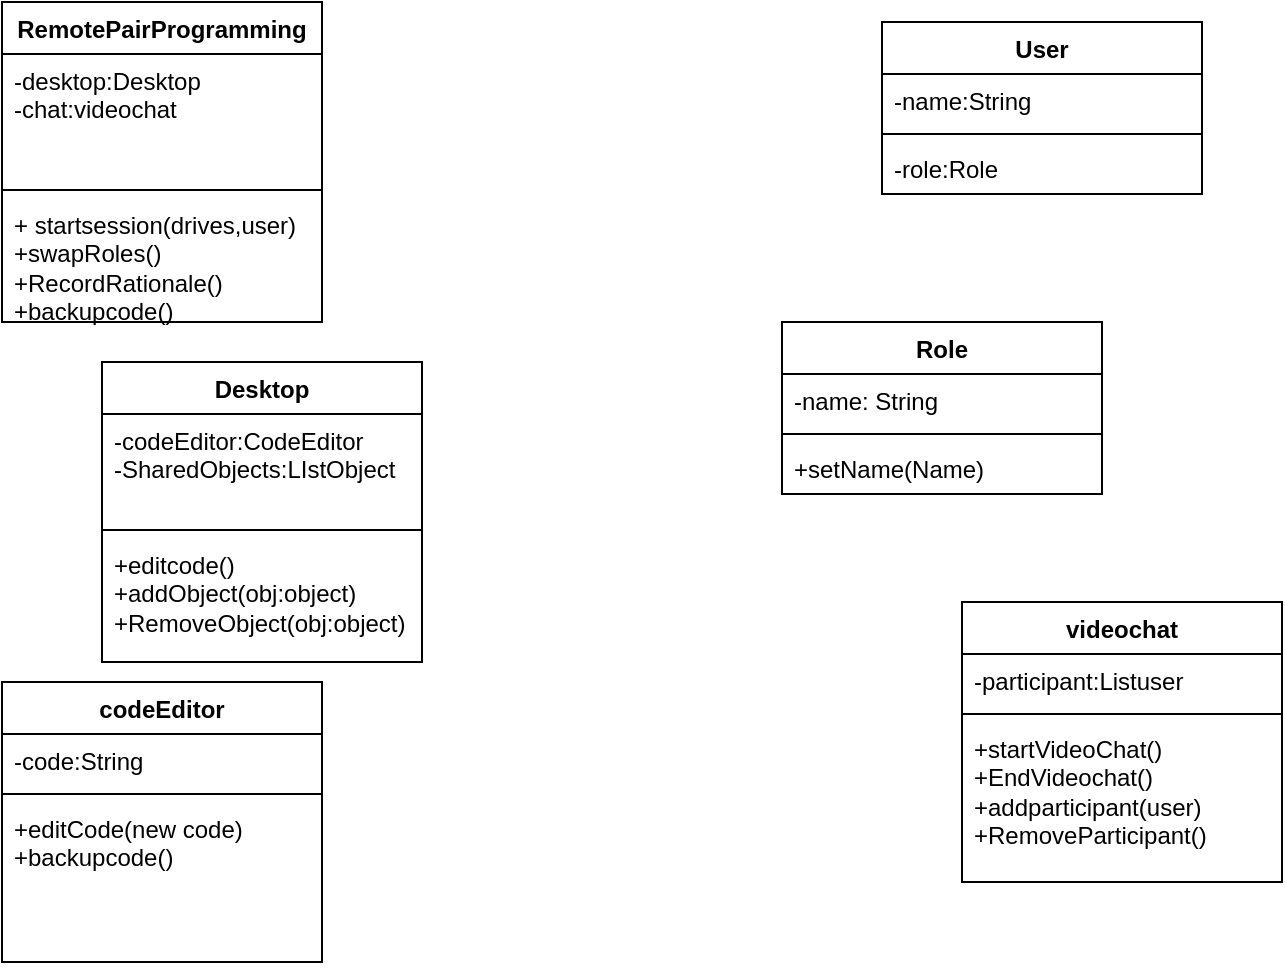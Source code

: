 <mxfile version="21.7.1" type="github">
  <diagram name="Page-1" id="8CFmcTsMimxULnh5dxZK">
    <mxGraphModel dx="1290" dy="570" grid="1" gridSize="10" guides="1" tooltips="1" connect="1" arrows="1" fold="1" page="1" pageScale="1" pageWidth="850" pageHeight="1100" math="0" shadow="0">
      <root>
        <mxCell id="0" />
        <mxCell id="1" parent="0" />
        <mxCell id="kRcFT0EDWJ1PIBkh-0TX-1" value="Desktop" style="swimlane;fontStyle=1;align=center;verticalAlign=top;childLayout=stackLayout;horizontal=1;startSize=26;horizontalStack=0;resizeParent=1;resizeParentMax=0;resizeLast=0;collapsible=1;marginBottom=0;whiteSpace=wrap;html=1;" vertex="1" parent="1">
          <mxGeometry x="120" y="250" width="160" height="150" as="geometry" />
        </mxCell>
        <mxCell id="kRcFT0EDWJ1PIBkh-0TX-2" value="-codeEditor:CodeEditor&lt;br&gt;-SharedObjects:LIstObject" style="text;strokeColor=none;fillColor=none;align=left;verticalAlign=top;spacingLeft=4;spacingRight=4;overflow=hidden;rotatable=0;points=[[0,0.5],[1,0.5]];portConstraint=eastwest;whiteSpace=wrap;html=1;" vertex="1" parent="kRcFT0EDWJ1PIBkh-0TX-1">
          <mxGeometry y="26" width="160" height="54" as="geometry" />
        </mxCell>
        <mxCell id="kRcFT0EDWJ1PIBkh-0TX-3" value="" style="line;strokeWidth=1;fillColor=none;align=left;verticalAlign=middle;spacingTop=-1;spacingLeft=3;spacingRight=3;rotatable=0;labelPosition=right;points=[];portConstraint=eastwest;strokeColor=inherit;" vertex="1" parent="kRcFT0EDWJ1PIBkh-0TX-1">
          <mxGeometry y="80" width="160" height="8" as="geometry" />
        </mxCell>
        <mxCell id="kRcFT0EDWJ1PIBkh-0TX-4" value="+editcode()&lt;br&gt;+addObject(obj:object)&lt;br&gt;+RemoveObject(obj:object)" style="text;strokeColor=none;fillColor=none;align=left;verticalAlign=top;spacingLeft=4;spacingRight=4;overflow=hidden;rotatable=0;points=[[0,0.5],[1,0.5]];portConstraint=eastwest;whiteSpace=wrap;html=1;" vertex="1" parent="kRcFT0EDWJ1PIBkh-0TX-1">
          <mxGeometry y="88" width="160" height="62" as="geometry" />
        </mxCell>
        <mxCell id="kRcFT0EDWJ1PIBkh-0TX-5" value="videochat" style="swimlane;fontStyle=1;align=center;verticalAlign=top;childLayout=stackLayout;horizontal=1;startSize=26;horizontalStack=0;resizeParent=1;resizeParentMax=0;resizeLast=0;collapsible=1;marginBottom=0;whiteSpace=wrap;html=1;" vertex="1" parent="1">
          <mxGeometry x="550" y="370" width="160" height="140" as="geometry" />
        </mxCell>
        <mxCell id="kRcFT0EDWJ1PIBkh-0TX-6" value="-participant:Listuser" style="text;strokeColor=none;fillColor=none;align=left;verticalAlign=top;spacingLeft=4;spacingRight=4;overflow=hidden;rotatable=0;points=[[0,0.5],[1,0.5]];portConstraint=eastwest;whiteSpace=wrap;html=1;" vertex="1" parent="kRcFT0EDWJ1PIBkh-0TX-5">
          <mxGeometry y="26" width="160" height="26" as="geometry" />
        </mxCell>
        <mxCell id="kRcFT0EDWJ1PIBkh-0TX-7" value="" style="line;strokeWidth=1;fillColor=none;align=left;verticalAlign=middle;spacingTop=-1;spacingLeft=3;spacingRight=3;rotatable=0;labelPosition=right;points=[];portConstraint=eastwest;strokeColor=inherit;" vertex="1" parent="kRcFT0EDWJ1PIBkh-0TX-5">
          <mxGeometry y="52" width="160" height="8" as="geometry" />
        </mxCell>
        <mxCell id="kRcFT0EDWJ1PIBkh-0TX-8" value="+startVideoChat()&lt;br&gt;+EndVideochat()&lt;br&gt;+addparticipant(user)&lt;br&gt;+RemoveParticipant()" style="text;strokeColor=none;fillColor=none;align=left;verticalAlign=top;spacingLeft=4;spacingRight=4;overflow=hidden;rotatable=0;points=[[0,0.5],[1,0.5]];portConstraint=eastwest;whiteSpace=wrap;html=1;" vertex="1" parent="kRcFT0EDWJ1PIBkh-0TX-5">
          <mxGeometry y="60" width="160" height="80" as="geometry" />
        </mxCell>
        <mxCell id="kRcFT0EDWJ1PIBkh-0TX-9" value="User" style="swimlane;fontStyle=1;align=center;verticalAlign=top;childLayout=stackLayout;horizontal=1;startSize=26;horizontalStack=0;resizeParent=1;resizeParentMax=0;resizeLast=0;collapsible=1;marginBottom=0;whiteSpace=wrap;html=1;" vertex="1" parent="1">
          <mxGeometry x="510" y="80" width="160" height="86" as="geometry" />
        </mxCell>
        <mxCell id="kRcFT0EDWJ1PIBkh-0TX-10" value="-name:String" style="text;strokeColor=none;fillColor=none;align=left;verticalAlign=top;spacingLeft=4;spacingRight=4;overflow=hidden;rotatable=0;points=[[0,0.5],[1,0.5]];portConstraint=eastwest;whiteSpace=wrap;html=1;" vertex="1" parent="kRcFT0EDWJ1PIBkh-0TX-9">
          <mxGeometry y="26" width="160" height="26" as="geometry" />
        </mxCell>
        <mxCell id="kRcFT0EDWJ1PIBkh-0TX-11" value="" style="line;strokeWidth=1;fillColor=none;align=left;verticalAlign=middle;spacingTop=-1;spacingLeft=3;spacingRight=3;rotatable=0;labelPosition=right;points=[];portConstraint=eastwest;strokeColor=inherit;" vertex="1" parent="kRcFT0EDWJ1PIBkh-0TX-9">
          <mxGeometry y="52" width="160" height="8" as="geometry" />
        </mxCell>
        <mxCell id="kRcFT0EDWJ1PIBkh-0TX-12" value="-role:Role" style="text;strokeColor=none;fillColor=none;align=left;verticalAlign=top;spacingLeft=4;spacingRight=4;overflow=hidden;rotatable=0;points=[[0,0.5],[1,0.5]];portConstraint=eastwest;whiteSpace=wrap;html=1;" vertex="1" parent="kRcFT0EDWJ1PIBkh-0TX-9">
          <mxGeometry y="60" width="160" height="26" as="geometry" />
        </mxCell>
        <mxCell id="kRcFT0EDWJ1PIBkh-0TX-13" value="codeEditor" style="swimlane;fontStyle=1;align=center;verticalAlign=top;childLayout=stackLayout;horizontal=1;startSize=26;horizontalStack=0;resizeParent=1;resizeParentMax=0;resizeLast=0;collapsible=1;marginBottom=0;whiteSpace=wrap;html=1;" vertex="1" parent="1">
          <mxGeometry x="70" y="410" width="160" height="140" as="geometry" />
        </mxCell>
        <mxCell id="kRcFT0EDWJ1PIBkh-0TX-14" value="-code:String" style="text;strokeColor=none;fillColor=none;align=left;verticalAlign=top;spacingLeft=4;spacingRight=4;overflow=hidden;rotatable=0;points=[[0,0.5],[1,0.5]];portConstraint=eastwest;whiteSpace=wrap;html=1;" vertex="1" parent="kRcFT0EDWJ1PIBkh-0TX-13">
          <mxGeometry y="26" width="160" height="26" as="geometry" />
        </mxCell>
        <mxCell id="kRcFT0EDWJ1PIBkh-0TX-15" value="" style="line;strokeWidth=1;fillColor=none;align=left;verticalAlign=middle;spacingTop=-1;spacingLeft=3;spacingRight=3;rotatable=0;labelPosition=right;points=[];portConstraint=eastwest;strokeColor=inherit;" vertex="1" parent="kRcFT0EDWJ1PIBkh-0TX-13">
          <mxGeometry y="52" width="160" height="8" as="geometry" />
        </mxCell>
        <mxCell id="kRcFT0EDWJ1PIBkh-0TX-16" value="+editCode(new code)&lt;br&gt;+backupcode()" style="text;strokeColor=none;fillColor=none;align=left;verticalAlign=top;spacingLeft=4;spacingRight=4;overflow=hidden;rotatable=0;points=[[0,0.5],[1,0.5]];portConstraint=eastwest;whiteSpace=wrap;html=1;" vertex="1" parent="kRcFT0EDWJ1PIBkh-0TX-13">
          <mxGeometry y="60" width="160" height="80" as="geometry" />
        </mxCell>
        <mxCell id="kRcFT0EDWJ1PIBkh-0TX-17" value="RemotePairProgramming" style="swimlane;fontStyle=1;align=center;verticalAlign=top;childLayout=stackLayout;horizontal=1;startSize=26;horizontalStack=0;resizeParent=1;resizeParentMax=0;resizeLast=0;collapsible=1;marginBottom=0;whiteSpace=wrap;html=1;" vertex="1" parent="1">
          <mxGeometry x="70" y="70" width="160" height="160" as="geometry" />
        </mxCell>
        <mxCell id="kRcFT0EDWJ1PIBkh-0TX-18" value="-desktop:Desktop&lt;br&gt;-chat:videochat" style="text;strokeColor=none;fillColor=none;align=left;verticalAlign=top;spacingLeft=4;spacingRight=4;overflow=hidden;rotatable=0;points=[[0,0.5],[1,0.5]];portConstraint=eastwest;whiteSpace=wrap;html=1;" vertex="1" parent="kRcFT0EDWJ1PIBkh-0TX-17">
          <mxGeometry y="26" width="160" height="64" as="geometry" />
        </mxCell>
        <mxCell id="kRcFT0EDWJ1PIBkh-0TX-19" value="" style="line;strokeWidth=1;fillColor=none;align=left;verticalAlign=middle;spacingTop=-1;spacingLeft=3;spacingRight=3;rotatable=0;labelPosition=right;points=[];portConstraint=eastwest;strokeColor=inherit;" vertex="1" parent="kRcFT0EDWJ1PIBkh-0TX-17">
          <mxGeometry y="90" width="160" height="8" as="geometry" />
        </mxCell>
        <mxCell id="kRcFT0EDWJ1PIBkh-0TX-20" value="+ startsession(drives,user)&lt;br&gt;+swapRoles()&lt;br&gt;+RecordRationale()&lt;br&gt;+backupcode()" style="text;strokeColor=none;fillColor=none;align=left;verticalAlign=top;spacingLeft=4;spacingRight=4;overflow=hidden;rotatable=0;points=[[0,0.5],[1,0.5]];portConstraint=eastwest;whiteSpace=wrap;html=1;" vertex="1" parent="kRcFT0EDWJ1PIBkh-0TX-17">
          <mxGeometry y="98" width="160" height="62" as="geometry" />
        </mxCell>
        <mxCell id="kRcFT0EDWJ1PIBkh-0TX-23" value="Role" style="swimlane;fontStyle=1;align=center;verticalAlign=top;childLayout=stackLayout;horizontal=1;startSize=26;horizontalStack=0;resizeParent=1;resizeParentMax=0;resizeLast=0;collapsible=1;marginBottom=0;whiteSpace=wrap;html=1;" vertex="1" parent="1">
          <mxGeometry x="460" y="230" width="160" height="86" as="geometry" />
        </mxCell>
        <mxCell id="kRcFT0EDWJ1PIBkh-0TX-24" value="-name: String" style="text;strokeColor=none;fillColor=none;align=left;verticalAlign=top;spacingLeft=4;spacingRight=4;overflow=hidden;rotatable=0;points=[[0,0.5],[1,0.5]];portConstraint=eastwest;whiteSpace=wrap;html=1;" vertex="1" parent="kRcFT0EDWJ1PIBkh-0TX-23">
          <mxGeometry y="26" width="160" height="26" as="geometry" />
        </mxCell>
        <mxCell id="kRcFT0EDWJ1PIBkh-0TX-25" value="" style="line;strokeWidth=1;fillColor=none;align=left;verticalAlign=middle;spacingTop=-1;spacingLeft=3;spacingRight=3;rotatable=0;labelPosition=right;points=[];portConstraint=eastwest;strokeColor=inherit;" vertex="1" parent="kRcFT0EDWJ1PIBkh-0TX-23">
          <mxGeometry y="52" width="160" height="8" as="geometry" />
        </mxCell>
        <mxCell id="kRcFT0EDWJ1PIBkh-0TX-26" value="+setName(Name)" style="text;strokeColor=none;fillColor=none;align=left;verticalAlign=top;spacingLeft=4;spacingRight=4;overflow=hidden;rotatable=0;points=[[0,0.5],[1,0.5]];portConstraint=eastwest;whiteSpace=wrap;html=1;" vertex="1" parent="kRcFT0EDWJ1PIBkh-0TX-23">
          <mxGeometry y="60" width="160" height="26" as="geometry" />
        </mxCell>
      </root>
    </mxGraphModel>
  </diagram>
</mxfile>
